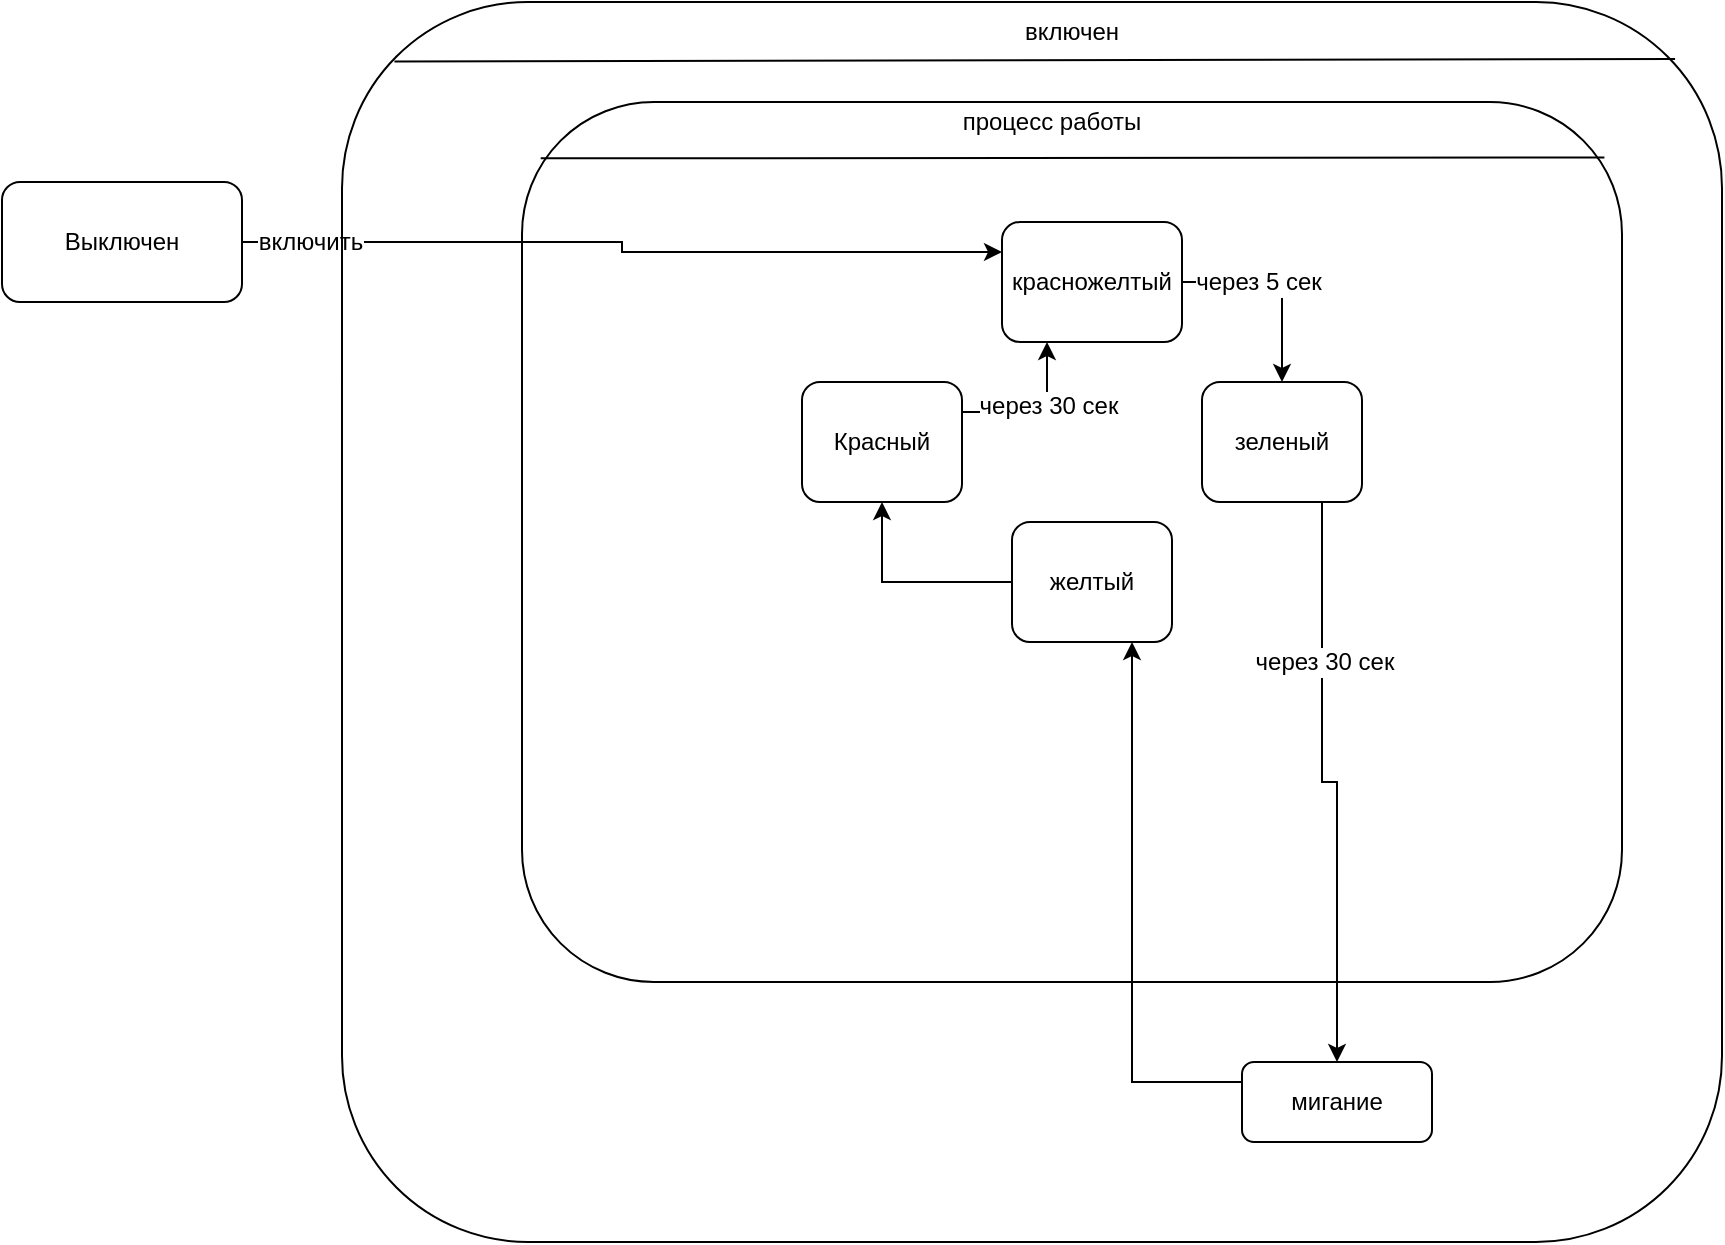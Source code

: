 <mxfile version="12.6.2"><diagram id="ckGLbSgziWdOiKm5RMzT" name="Page-1"><mxGraphModel dx="2324" dy="836" grid="1" gridSize="10" guides="1" tooltips="1" connect="1" arrows="1" fold="1" page="1" pageScale="1" pageWidth="827" pageHeight="1169" math="0" shadow="0"><root><mxCell id="0"/><mxCell id="1" parent="0"/><mxCell id="S8b6E0BjEaAOB6o1zgmm-24" value="" style="rounded=1;whiteSpace=wrap;html=1;fillColor=none;" vertex="1" parent="1"><mxGeometry x="210" y="60" width="550" height="440" as="geometry"/></mxCell><mxCell id="S8b6E0BjEaAOB6o1zgmm-66" style="edgeStyle=orthogonalEdgeStyle;rounded=0;orthogonalLoop=1;jettySize=auto;html=1;exitX=1;exitY=0.5;exitDx=0;exitDy=0;entryX=0;entryY=0.25;entryDx=0;entryDy=0;" edge="1" parent="1" source="S8b6E0BjEaAOB6o1zgmm-2" target="S8b6E0BjEaAOB6o1zgmm-15"><mxGeometry relative="1" as="geometry"/></mxCell><mxCell id="S8b6E0BjEaAOB6o1zgmm-67" value="включить" style="text;html=1;align=center;verticalAlign=middle;resizable=0;points=[];labelBackgroundColor=#ffffff;" vertex="1" connectable="0" parent="S8b6E0BjEaAOB6o1zgmm-66"><mxGeometry x="-0.824" y="1" relative="1" as="geometry"><mxPoint y="1" as="offset"/></mxGeometry></mxCell><mxCell id="S8b6E0BjEaAOB6o1zgmm-2" value="Выключен" style="rounded=1;whiteSpace=wrap;html=1;" vertex="1" parent="1"><mxGeometry x="-50" y="100" width="120" height="60" as="geometry"/></mxCell><mxCell id="S8b6E0BjEaAOB6o1zgmm-46" style="edgeStyle=orthogonalEdgeStyle;rounded=0;orthogonalLoop=1;jettySize=auto;html=1;exitX=1;exitY=0.25;exitDx=0;exitDy=0;entryX=0.25;entryY=1;entryDx=0;entryDy=0;" edge="1" parent="1" source="S8b6E0BjEaAOB6o1zgmm-8" target="S8b6E0BjEaAOB6o1zgmm-15"><mxGeometry relative="1" as="geometry"/></mxCell><mxCell id="S8b6E0BjEaAOB6o1zgmm-50" value="через 30 сек" style="text;html=1;align=center;verticalAlign=middle;resizable=0;points=[];labelBackgroundColor=#ffffff;" vertex="1" connectable="0" parent="S8b6E0BjEaAOB6o1zgmm-46"><mxGeometry x="0.094" y="3" relative="1" as="geometry"><mxPoint x="3" y="-3" as="offset"/></mxGeometry></mxCell><mxCell id="S8b6E0BjEaAOB6o1zgmm-8" value="Красный" style="rounded=1;whiteSpace=wrap;html=1;" vertex="1" parent="1"><mxGeometry x="350" y="200" width="80" height="60" as="geometry"/></mxCell><mxCell id="S8b6E0BjEaAOB6o1zgmm-42" style="edgeStyle=orthogonalEdgeStyle;rounded=0;orthogonalLoop=1;jettySize=auto;html=1;exitX=1;exitY=0.5;exitDx=0;exitDy=0;entryX=0.5;entryY=0;entryDx=0;entryDy=0;" edge="1" parent="1" source="S8b6E0BjEaAOB6o1zgmm-15" target="S8b6E0BjEaAOB6o1zgmm-16"><mxGeometry relative="1" as="geometry"/></mxCell><mxCell id="S8b6E0BjEaAOB6o1zgmm-47" value="через 5 сек" style="text;html=1;align=center;verticalAlign=middle;resizable=0;points=[];labelBackgroundColor=#ffffff;" vertex="1" connectable="0" parent="S8b6E0BjEaAOB6o1zgmm-42"><mxGeometry x="-0.244" relative="1" as="geometry"><mxPoint as="offset"/></mxGeometry></mxCell><mxCell id="S8b6E0BjEaAOB6o1zgmm-15" value="красножелтый" style="rounded=1;whiteSpace=wrap;html=1;" vertex="1" parent="1"><mxGeometry x="450" y="120" width="90" height="60" as="geometry"/></mxCell><mxCell id="S8b6E0BjEaAOB6o1zgmm-53" style="edgeStyle=orthogonalEdgeStyle;rounded=0;orthogonalLoop=1;jettySize=auto;html=1;exitX=0.75;exitY=1;exitDx=0;exitDy=0;entryX=0.5;entryY=0;entryDx=0;entryDy=0;" edge="1" parent="1" source="S8b6E0BjEaAOB6o1zgmm-16" target="S8b6E0BjEaAOB6o1zgmm-26"><mxGeometry relative="1" as="geometry"/></mxCell><mxCell id="S8b6E0BjEaAOB6o1zgmm-54" value="через 30 сек" style="text;html=1;align=center;verticalAlign=middle;resizable=0;points=[];labelBackgroundColor=#ffffff;" vertex="1" connectable="0" parent="S8b6E0BjEaAOB6o1zgmm-53"><mxGeometry x="-0.446" y="1" relative="1" as="geometry"><mxPoint as="offset"/></mxGeometry></mxCell><mxCell id="S8b6E0BjEaAOB6o1zgmm-16" value="зеленый" style="rounded=1;whiteSpace=wrap;html=1;" vertex="1" parent="1"><mxGeometry x="550" y="200" width="80" height="60" as="geometry"/></mxCell><mxCell id="S8b6E0BjEaAOB6o1zgmm-57" style="edgeStyle=orthogonalEdgeStyle;rounded=0;orthogonalLoop=1;jettySize=auto;html=1;exitX=0;exitY=0.5;exitDx=0;exitDy=0;" edge="1" parent="1" source="S8b6E0BjEaAOB6o1zgmm-25" target="S8b6E0BjEaAOB6o1zgmm-8"><mxGeometry relative="1" as="geometry"/></mxCell><mxCell id="S8b6E0BjEaAOB6o1zgmm-25" value="желтый" style="rounded=1;whiteSpace=wrap;html=1;fillColor=none;" vertex="1" parent="1"><mxGeometry x="455" y="270" width="80" height="60" as="geometry"/></mxCell><mxCell id="S8b6E0BjEaAOB6o1zgmm-56" style="edgeStyle=orthogonalEdgeStyle;rounded=0;orthogonalLoop=1;jettySize=auto;html=1;exitX=0;exitY=0.25;exitDx=0;exitDy=0;entryX=0.75;entryY=1;entryDx=0;entryDy=0;" edge="1" parent="1" source="S8b6E0BjEaAOB6o1zgmm-26" target="S8b6E0BjEaAOB6o1zgmm-25"><mxGeometry relative="1" as="geometry"/></mxCell><mxCell id="S8b6E0BjEaAOB6o1zgmm-26" value="мигание" style="rounded=1;whiteSpace=wrap;html=1;fillColor=none;" vertex="1" parent="1"><mxGeometry x="570" y="540" width="95" height="40" as="geometry"/></mxCell><mxCell id="S8b6E0BjEaAOB6o1zgmm-40" value="" style="endArrow=none;html=1;entryX=0.984;entryY=0.063;entryDx=0;entryDy=0;entryPerimeter=0;exitX=0.017;exitY=0.064;exitDx=0;exitDy=0;exitPerimeter=0;" edge="1" parent="1" source="S8b6E0BjEaAOB6o1zgmm-24" target="S8b6E0BjEaAOB6o1zgmm-24"><mxGeometry width="50" height="50" relative="1" as="geometry"><mxPoint x="160" y="70" as="sourcePoint"/><mxPoint x="210" y="20" as="targetPoint"/></mxGeometry></mxCell><mxCell id="S8b6E0BjEaAOB6o1zgmm-41" value="процесс работы" style="text;html=1;strokeColor=none;fillColor=none;align=center;verticalAlign=middle;whiteSpace=wrap;rounded=0;" vertex="1" parent="1"><mxGeometry x="400" y="60" width="150" height="20" as="geometry"/></mxCell><mxCell id="S8b6E0BjEaAOB6o1zgmm-68" value="" style="rounded=1;whiteSpace=wrap;html=1;fillColor=none;" vertex="1" parent="1"><mxGeometry x="120" y="10" width="690" height="620" as="geometry"/></mxCell><mxCell id="S8b6E0BjEaAOB6o1zgmm-71" value="" style="endArrow=none;html=1;entryX=0.966;entryY=0.046;entryDx=0;entryDy=0;entryPerimeter=0;exitX=0.038;exitY=0.048;exitDx=0;exitDy=0;exitPerimeter=0;" edge="1" parent="1" source="S8b6E0BjEaAOB6o1zgmm-68" target="S8b6E0BjEaAOB6o1zgmm-68"><mxGeometry width="50" height="50" relative="1" as="geometry"><mxPoint x="130" y="60" as="sourcePoint"/><mxPoint x="180" y="10" as="targetPoint"/></mxGeometry></mxCell><mxCell id="S8b6E0BjEaAOB6o1zgmm-72" value="включен" style="text;html=1;strokeColor=none;fillColor=none;align=center;verticalAlign=middle;whiteSpace=wrap;rounded=0;" vertex="1" parent="1"><mxGeometry x="465" y="15" width="40" height="20" as="geometry"/></mxCell></root></mxGraphModel></diagram></mxfile>
